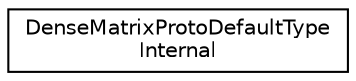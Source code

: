 digraph "Graphical Class Hierarchy"
{
 // LATEX_PDF_SIZE
  edge [fontname="Helvetica",fontsize="10",labelfontname="Helvetica",labelfontsize="10"];
  node [fontname="Helvetica",fontsize="10",shape=record];
  rankdir="LR";
  Node0 [label="DenseMatrixProtoDefaultType\lInternal",height=0.2,width=0.4,color="black", fillcolor="white", style="filled",URL="$structoperations__research_1_1sat_1_1_dense_matrix_proto_default_type_internal.html",tooltip=" "];
}
